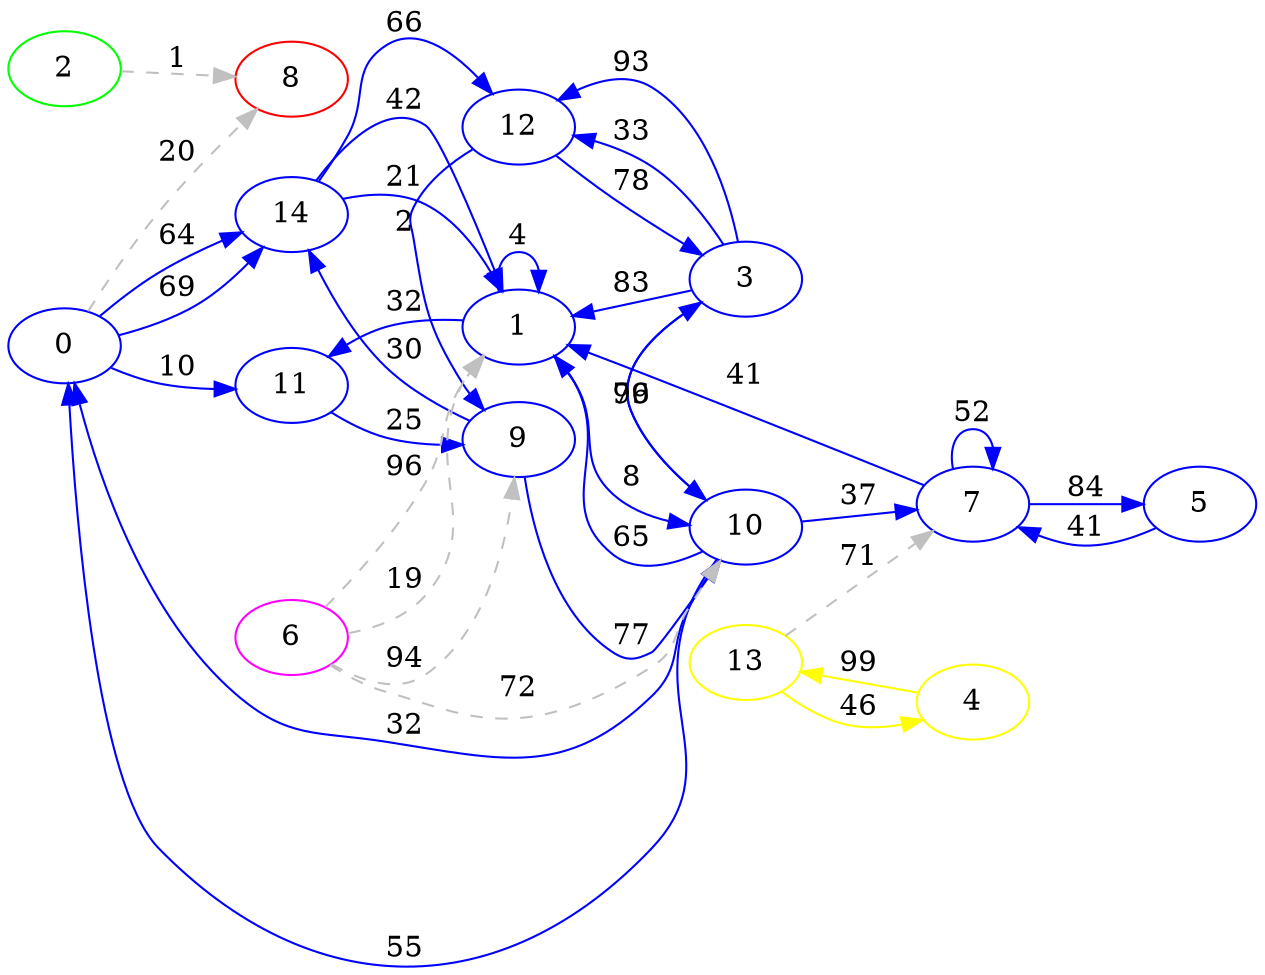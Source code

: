 digraph G {
ranksep = "equally";
rankdir = LR;
{rank = same; 0; };
{rank = same; 8; 14; 11; };
{rank = same; 12; 1; 9; };
{rank = same; 3; 10; };
{rank = same; 7; };
{rank = same; 5; };
{rank = same; };
{rank = same; 2; };
{rank = same; };
{rank = same; 4; };
{rank = same; 13; };
{rank = same; };
{rank = same; 6; };
{rank = same; };
8 [color = "red"];
9 [color = "blue"];
11 [color = "blue"];
5 [color = "blue"];
7 [color = "blue"];
10 [color = "blue"];
1 [color = "blue"];
3 [color = "blue"];
12 [color = "blue"];
14 [color = "blue"];
0 [color = "blue"];
2 [color = "green"];
13 [color = "yellow"];
4 [color = "yellow"];
6 [color = "magenta"];
0->8[label="20" color = "grey" style = "dashed"];
0->14[label="69" color = "blue"];
0->14[label="64" color = "blue"];
0->11[label="10" color = "blue"];
8
14->12[label="66" color = "blue"];
14->1[label="42" color = "blue"];
14->1[label="21" color = "blue"];
11->9[label="25" color = "blue"];
12->3[label="78" color = "blue"];
12->9[label="2" color = "blue"];
1->1[label="4" color = "blue"];
1->10[label="8" color = "blue"];
1->11[label="32" color = "blue"];
9->14[label="30" color = "blue"];
9->10[label="77" color = "blue"];
3->12[label="93" color = "blue"];
3->12[label="33" color = "blue"];
3->1[label="83" color = "blue"];
3->10[label="79" color = "blue"];
10->0[label="55" color = "blue"];
10->1[label="65" color = "blue"];
10->0[label="32" color = "blue"];
10->7[label="37" color = "blue"];
10->3[label="96" color = "blue"];
7->7[label="52" color = "blue"];
7->5[label="84" color = "blue"];
7->1[label="41" color = "blue"];
5->7[label="41" color = "blue"];
2->8[label="1" color = "grey" style = "dashed"];
4->13[label="99" color = "yellow"];
13->4[label="46" color = "yellow"];
13->7[label="71" color = "grey" style = "dashed"];
6->1[label="19" color = "grey" style = "dashed"];
6->10[label="72" color = "grey" style = "dashed"];
6->9[label="94" color = "grey" style = "dashed"];
6->1[label="96" color = "grey" style = "dashed"];
}
